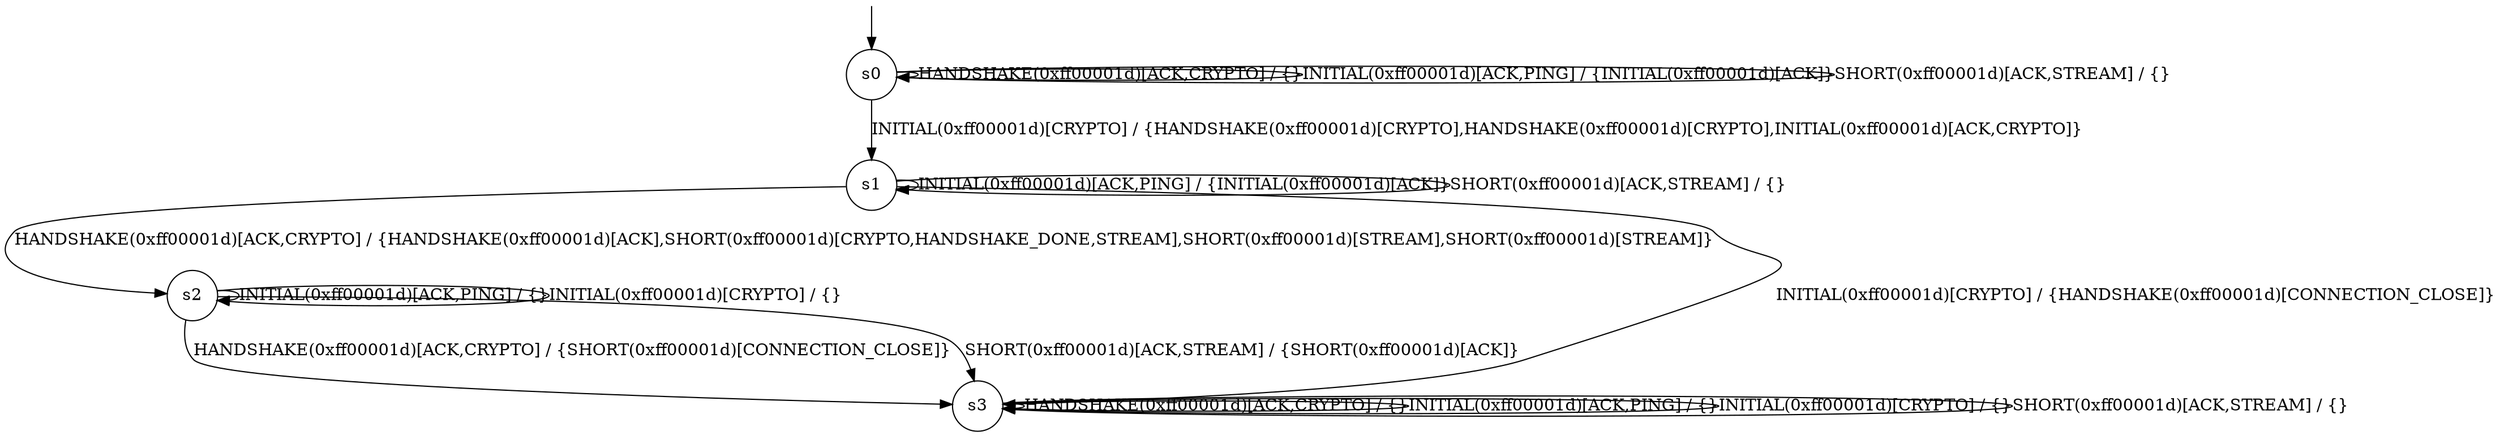 digraph g {

	s0 [shape="circle" label="s0"];
	s1 [shape="circle" label="s1"];
	s2 [shape="circle" label="s2"];
	s3 [shape="circle" label="s3"];
	s0 -> s0 [label="HANDSHAKE(0xff00001d)[ACK,CRYPTO] / {}"];
	s0 -> s0 [label="INITIAL(0xff00001d)[ACK,PING] / {INITIAL(0xff00001d)[ACK]}"];
	s0 -> s1 [label="INITIAL(0xff00001d)[CRYPTO] / {HANDSHAKE(0xff00001d)[CRYPTO],HANDSHAKE(0xff00001d)[CRYPTO],INITIAL(0xff00001d)[ACK,CRYPTO]}"];
	s0 -> s0 [label="SHORT(0xff00001d)[ACK,STREAM] / {}"];
	s1 -> s2 [label="HANDSHAKE(0xff00001d)[ACK,CRYPTO] / {HANDSHAKE(0xff00001d)[ACK],SHORT(0xff00001d)[CRYPTO,HANDSHAKE_DONE,STREAM],SHORT(0xff00001d)[STREAM],SHORT(0xff00001d)[STREAM]}"];
	s1 -> s1 [label="INITIAL(0xff00001d)[ACK,PING] / {INITIAL(0xff00001d)[ACK]}"];
	s1 -> s3 [label="INITIAL(0xff00001d)[CRYPTO] / {HANDSHAKE(0xff00001d)[CONNECTION_CLOSE]}"];
	s1 -> s1 [label="SHORT(0xff00001d)[ACK,STREAM] / {}"];
	s2 -> s3 [label="HANDSHAKE(0xff00001d)[ACK,CRYPTO] / {SHORT(0xff00001d)[CONNECTION_CLOSE]}"];
	s2 -> s2 [label="INITIAL(0xff00001d)[ACK,PING] / {}"];
	s2 -> s2 [label="INITIAL(0xff00001d)[CRYPTO] / {}"];
	s2 -> s3 [label="SHORT(0xff00001d)[ACK,STREAM] / {SHORT(0xff00001d)[ACK]}"];
	s3 -> s3 [label="HANDSHAKE(0xff00001d)[ACK,CRYPTO] / {}"];
	s3 -> s3 [label="INITIAL(0xff00001d)[ACK,PING] / {}"];
	s3 -> s3 [label="INITIAL(0xff00001d)[CRYPTO] / {}"];
	s3 -> s3 [label="SHORT(0xff00001d)[ACK,STREAM] / {}"];

__start0 [label="" shape="none" width="0" height="0"];
__start0 -> s0;

}
